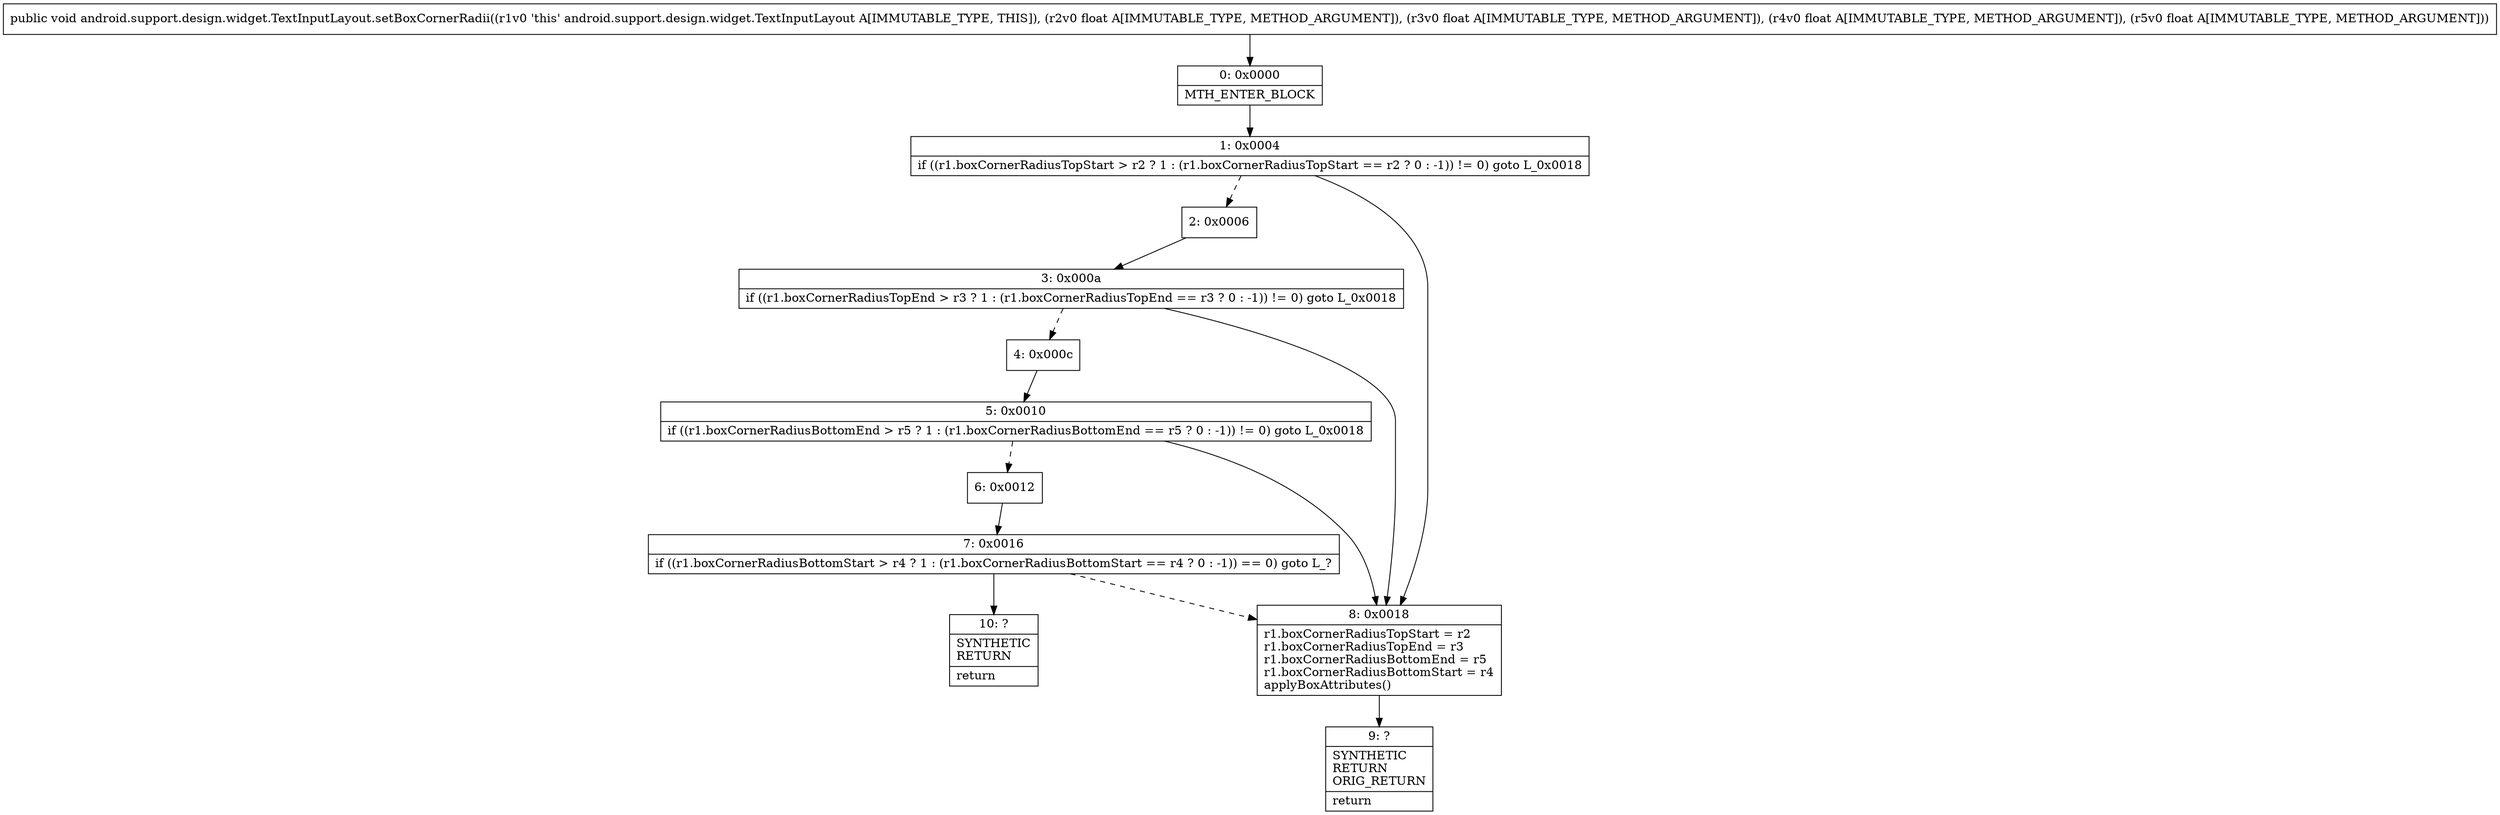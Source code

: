 digraph "CFG forandroid.support.design.widget.TextInputLayout.setBoxCornerRadii(FFFF)V" {
Node_0 [shape=record,label="{0\:\ 0x0000|MTH_ENTER_BLOCK\l}"];
Node_1 [shape=record,label="{1\:\ 0x0004|if ((r1.boxCornerRadiusTopStart \> r2 ? 1 : (r1.boxCornerRadiusTopStart == r2 ? 0 : \-1)) != 0) goto L_0x0018\l}"];
Node_2 [shape=record,label="{2\:\ 0x0006}"];
Node_3 [shape=record,label="{3\:\ 0x000a|if ((r1.boxCornerRadiusTopEnd \> r3 ? 1 : (r1.boxCornerRadiusTopEnd == r3 ? 0 : \-1)) != 0) goto L_0x0018\l}"];
Node_4 [shape=record,label="{4\:\ 0x000c}"];
Node_5 [shape=record,label="{5\:\ 0x0010|if ((r1.boxCornerRadiusBottomEnd \> r5 ? 1 : (r1.boxCornerRadiusBottomEnd == r5 ? 0 : \-1)) != 0) goto L_0x0018\l}"];
Node_6 [shape=record,label="{6\:\ 0x0012}"];
Node_7 [shape=record,label="{7\:\ 0x0016|if ((r1.boxCornerRadiusBottomStart \> r4 ? 1 : (r1.boxCornerRadiusBottomStart == r4 ? 0 : \-1)) == 0) goto L_?\l}"];
Node_8 [shape=record,label="{8\:\ 0x0018|r1.boxCornerRadiusTopStart = r2\lr1.boxCornerRadiusTopEnd = r3\lr1.boxCornerRadiusBottomEnd = r5\lr1.boxCornerRadiusBottomStart = r4\lapplyBoxAttributes()\l}"];
Node_9 [shape=record,label="{9\:\ ?|SYNTHETIC\lRETURN\lORIG_RETURN\l|return\l}"];
Node_10 [shape=record,label="{10\:\ ?|SYNTHETIC\lRETURN\l|return\l}"];
MethodNode[shape=record,label="{public void android.support.design.widget.TextInputLayout.setBoxCornerRadii((r1v0 'this' android.support.design.widget.TextInputLayout A[IMMUTABLE_TYPE, THIS]), (r2v0 float A[IMMUTABLE_TYPE, METHOD_ARGUMENT]), (r3v0 float A[IMMUTABLE_TYPE, METHOD_ARGUMENT]), (r4v0 float A[IMMUTABLE_TYPE, METHOD_ARGUMENT]), (r5v0 float A[IMMUTABLE_TYPE, METHOD_ARGUMENT])) }"];
MethodNode -> Node_0;
Node_0 -> Node_1;
Node_1 -> Node_2[style=dashed];
Node_1 -> Node_8;
Node_2 -> Node_3;
Node_3 -> Node_4[style=dashed];
Node_3 -> Node_8;
Node_4 -> Node_5;
Node_5 -> Node_6[style=dashed];
Node_5 -> Node_8;
Node_6 -> Node_7;
Node_7 -> Node_8[style=dashed];
Node_7 -> Node_10;
Node_8 -> Node_9;
}

